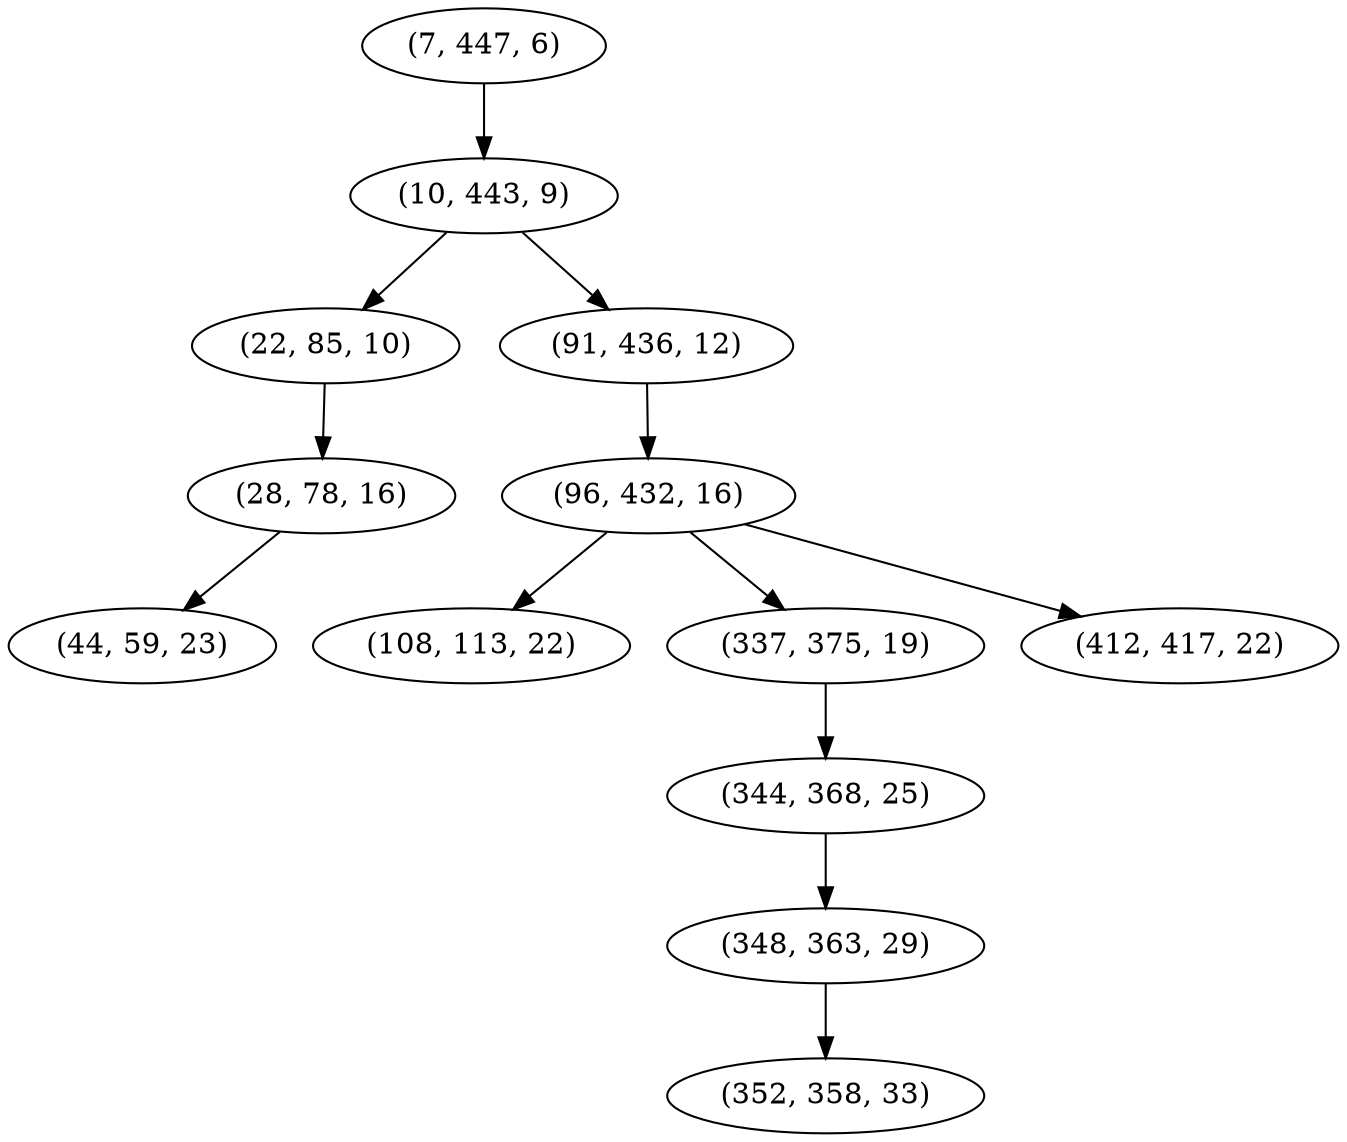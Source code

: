 digraph tree {
    "(7, 447, 6)";
    "(10, 443, 9)";
    "(22, 85, 10)";
    "(28, 78, 16)";
    "(44, 59, 23)";
    "(91, 436, 12)";
    "(96, 432, 16)";
    "(108, 113, 22)";
    "(337, 375, 19)";
    "(344, 368, 25)";
    "(348, 363, 29)";
    "(352, 358, 33)";
    "(412, 417, 22)";
    "(7, 447, 6)" -> "(10, 443, 9)";
    "(10, 443, 9)" -> "(22, 85, 10)";
    "(10, 443, 9)" -> "(91, 436, 12)";
    "(22, 85, 10)" -> "(28, 78, 16)";
    "(28, 78, 16)" -> "(44, 59, 23)";
    "(91, 436, 12)" -> "(96, 432, 16)";
    "(96, 432, 16)" -> "(108, 113, 22)";
    "(96, 432, 16)" -> "(337, 375, 19)";
    "(96, 432, 16)" -> "(412, 417, 22)";
    "(337, 375, 19)" -> "(344, 368, 25)";
    "(344, 368, 25)" -> "(348, 363, 29)";
    "(348, 363, 29)" -> "(352, 358, 33)";
}
